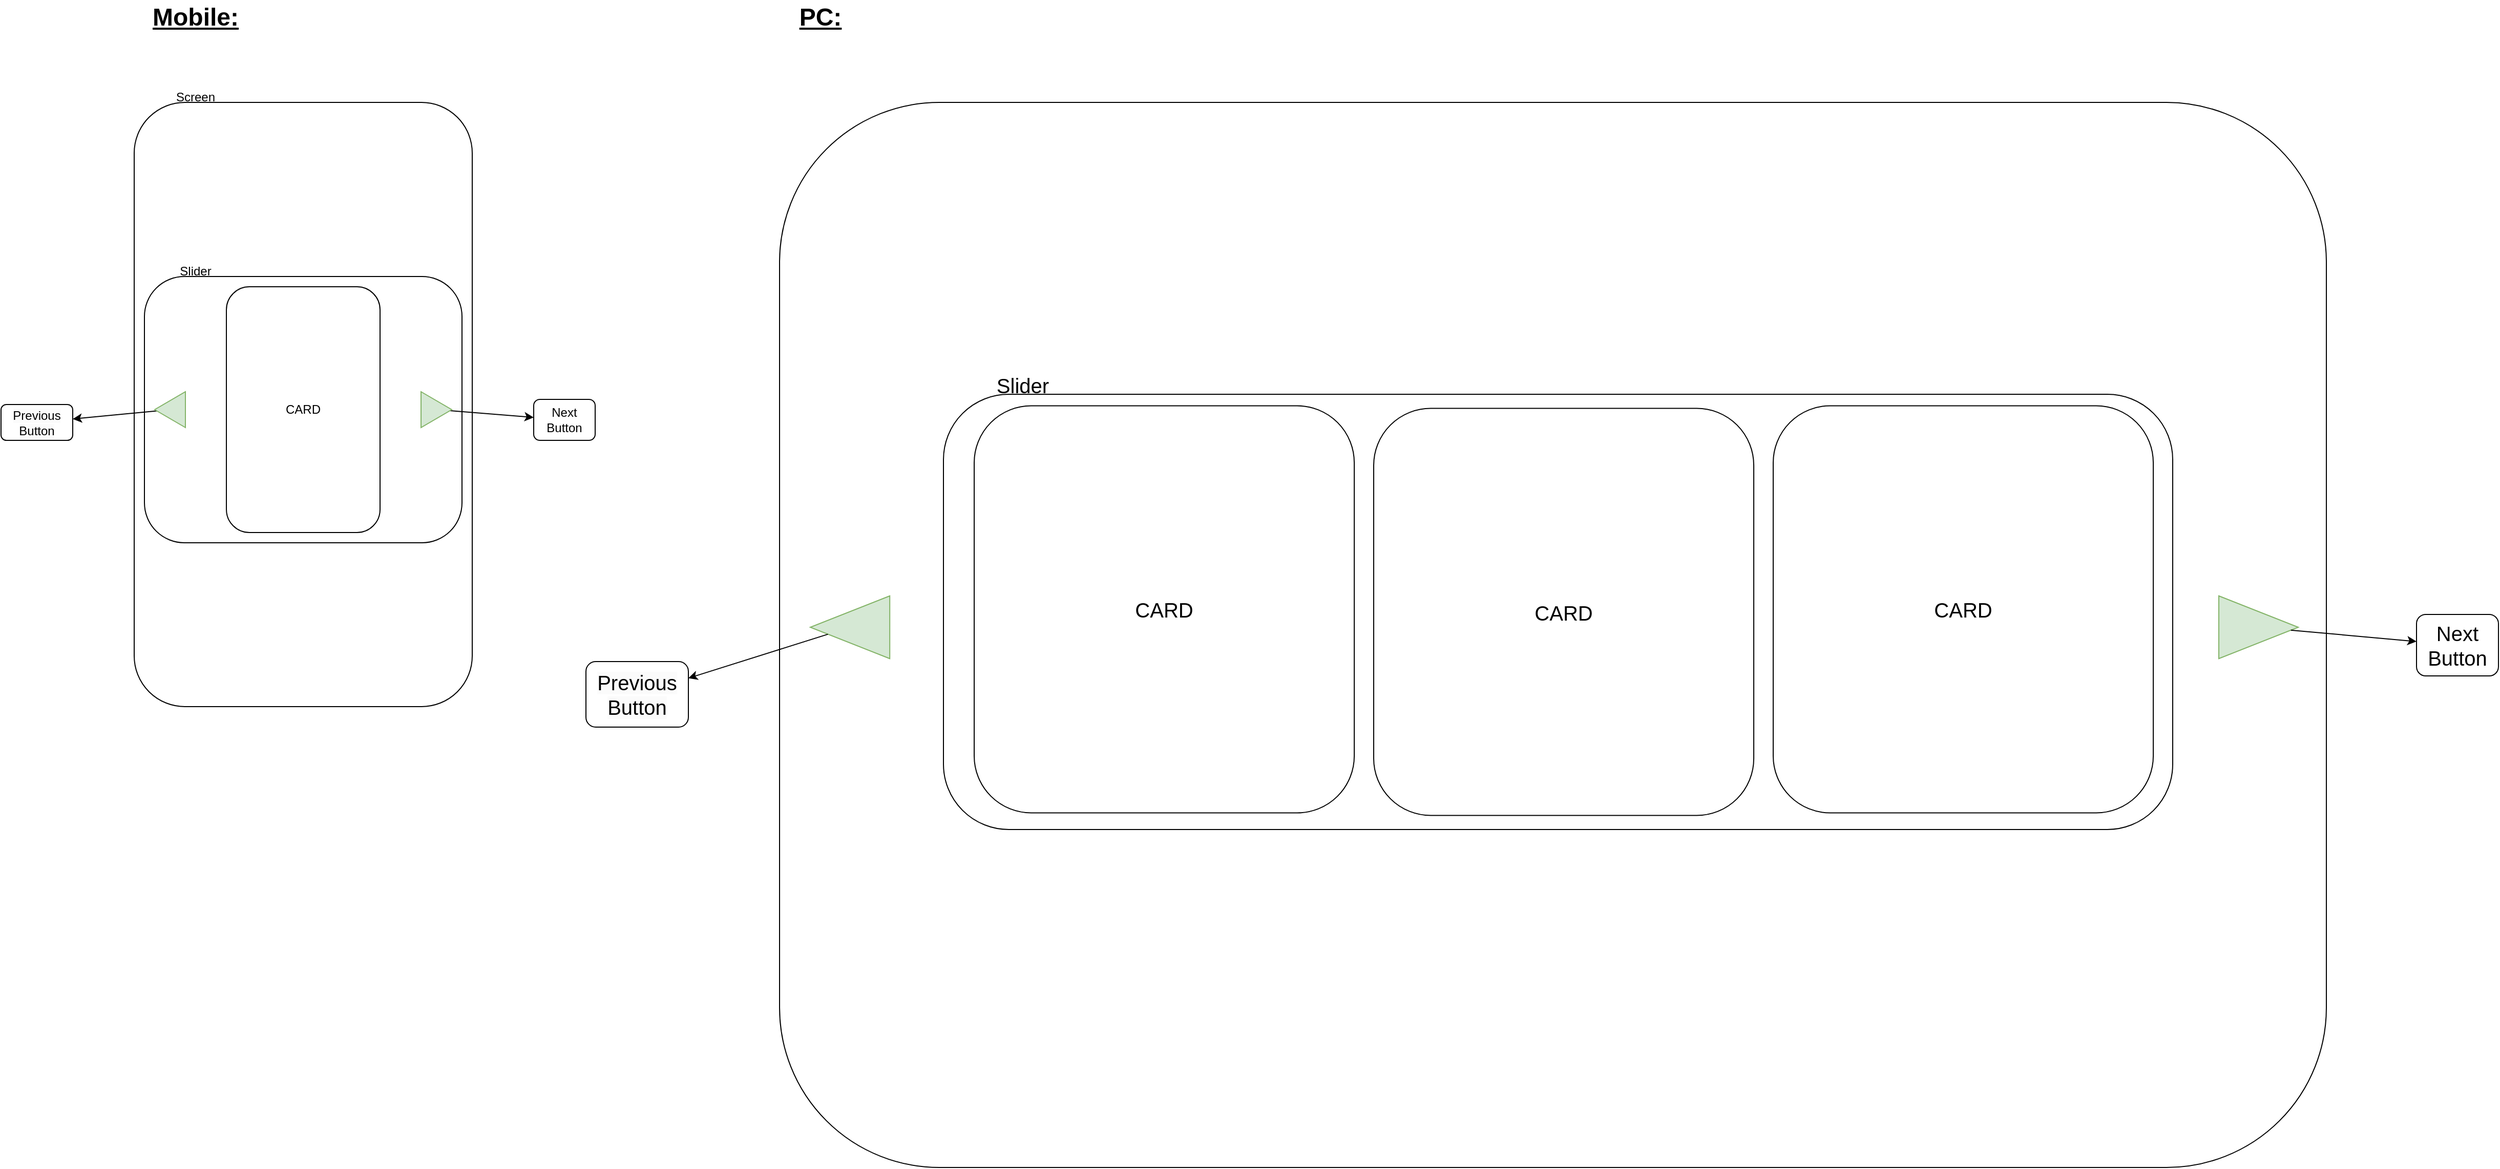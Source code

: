 <mxfile>
    <diagram id="KSOaeEeUZDqUTSTcDccj" name="Slider-Planning">
        <mxGraphModel dx="3770" dy="2508" grid="1" gridSize="10" guides="1" tooltips="1" connect="1" arrows="1" fold="1" page="1" pageScale="1" pageWidth="850" pageHeight="1100" math="0" shadow="0">
            <root>
                <mxCell id="0"/>
                <mxCell id="1" parent="0"/>
                <mxCell id="2" value="" style="rounded=1;whiteSpace=wrap;html=1;" vertex="1" parent="1">
                    <mxGeometry x="90" y="-360" width="330" height="590" as="geometry"/>
                </mxCell>
                <mxCell id="18" value="Screen" style="text;html=1;align=center;verticalAlign=middle;whiteSpace=wrap;rounded=0;" vertex="1" parent="1">
                    <mxGeometry x="120" y="-380" width="60" height="30" as="geometry"/>
                </mxCell>
                <mxCell id="19" value="&lt;h1 style=&quot;margin-top: 0px;&quot;&gt;Mobile:&lt;/h1&gt;" style="text;html=1;whiteSpace=wrap;overflow=hidden;rounded=0;align=center;verticalAlign=middle;labelBorderColor=none;fontStyle=4" vertex="1" parent="1">
                    <mxGeometry x="95" y="-460" width="110" height="30" as="geometry"/>
                </mxCell>
                <mxCell id="21" value="&lt;h1 style=&quot;margin-top: 0px;&quot;&gt;PC:&lt;/h1&gt;" style="text;html=1;whiteSpace=wrap;overflow=hidden;rounded=0;align=center;verticalAlign=middle;labelBorderColor=none;fontStyle=4" vertex="1" parent="1">
                    <mxGeometry x="730" y="-460" width="60" height="30" as="geometry"/>
                </mxCell>
                <mxCell id="22" value="" style="rounded=1;whiteSpace=wrap;html=1;" vertex="1" parent="1">
                    <mxGeometry x="720" y="-360" width="1510" height="1040" as="geometry"/>
                </mxCell>
                <mxCell id="31" value="" style="group" vertex="1" connectable="0" parent="1">
                    <mxGeometry x="-40" y="-210" width="580" height="280" as="geometry"/>
                </mxCell>
                <mxCell id="3" value="" style="rounded=1;whiteSpace=wrap;html=1;" vertex="1" parent="31">
                    <mxGeometry x="140" y="20" width="310" height="260" as="geometry"/>
                </mxCell>
                <mxCell id="15" value="" style="edgeStyle=none;html=1;" edge="1" parent="31" source="4" target="14">
                    <mxGeometry relative="1" as="geometry"/>
                </mxCell>
                <mxCell id="4" value="" style="triangle;whiteSpace=wrap;html=1;fillColor=#d5e8d4;strokeColor=#82b366;" vertex="1" parent="31">
                    <mxGeometry x="410" y="132.5" width="30" height="35" as="geometry"/>
                </mxCell>
                <mxCell id="17" value="" style="edgeStyle=none;html=1;" edge="1" parent="31" source="6" target="16">
                    <mxGeometry relative="1" as="geometry"/>
                </mxCell>
                <mxCell id="6" value="" style="triangle;whiteSpace=wrap;html=1;rotation=-180;fillColor=#d5e8d4;strokeColor=#82b366;" vertex="1" parent="31">
                    <mxGeometry x="150" y="132.5" width="30" height="35" as="geometry"/>
                </mxCell>
                <mxCell id="8" value="CARD" style="rounded=1;whiteSpace=wrap;html=1;" vertex="1" parent="31">
                    <mxGeometry x="220" y="30" width="150" height="240" as="geometry"/>
                </mxCell>
                <mxCell id="9" value="Slider" style="text;html=1;align=center;verticalAlign=middle;whiteSpace=wrap;rounded=0;" vertex="1" parent="31">
                    <mxGeometry x="160" width="60" height="30" as="geometry"/>
                </mxCell>
                <mxCell id="14" value="Next&lt;div&gt;Button&lt;/div&gt;" style="rounded=1;whiteSpace=wrap;html=1;fillColor=none;strokeColor=#000000;" vertex="1" parent="31">
                    <mxGeometry x="520" y="140" width="60" height="40" as="geometry"/>
                </mxCell>
                <mxCell id="16" value="&lt;br&gt;&lt;span style=&quot;color: rgb(0, 0, 0); font-family: Helvetica; font-size: 12px; font-style: normal; font-variant-ligatures: normal; font-variant-caps: normal; font-weight: 400; letter-spacing: normal; orphans: 2; text-align: center; text-indent: 0px; text-transform: none; widows: 2; word-spacing: 0px; -webkit-text-stroke-width: 0px; white-space: normal; background-color: rgb(251, 251, 251); text-decoration-thickness: initial; text-decoration-style: initial; text-decoration-color: initial; float: none; display: inline !important;&quot;&gt;Previous&lt;/span&gt;&lt;div&gt;&lt;span style=&quot;color: rgb(0, 0, 0); font-family: Helvetica; font-size: 12px; font-style: normal; font-variant-ligatures: normal; font-variant-caps: normal; font-weight: 400; letter-spacing: normal; orphans: 2; text-align: center; text-indent: 0px; text-transform: none; widows: 2; word-spacing: 0px; -webkit-text-stroke-width: 0px; white-space: normal; background-color: rgb(251, 251, 251); text-decoration-thickness: initial; text-decoration-style: initial; text-decoration-color: initial; float: none; display: inline !important;&quot;&gt;Button&lt;/span&gt;&lt;br&gt;&lt;br&gt;&lt;/div&gt;" style="rounded=1;whiteSpace=wrap;html=1;fillColor=none;strokeColor=#000000;" vertex="1" parent="31">
                    <mxGeometry y="145" width="70" height="35" as="geometry"/>
                </mxCell>
                <mxCell id="32" value="" style="group" vertex="1" connectable="0" parent="1">
                    <mxGeometry x="720" y="-110" width="1500" height="490" as="geometry"/>
                </mxCell>
                <mxCell id="33" value="" style="rounded=1;whiteSpace=wrap;html=1;" vertex="1" parent="32">
                    <mxGeometry x="160" y="35" width="1200" height="425" as="geometry"/>
                </mxCell>
                <mxCell id="35" value="" style="triangle;whiteSpace=wrap;html=1;fillColor=#d5e8d4;strokeColor=#82b366;" vertex="1" parent="32">
                    <mxGeometry x="1405.005" y="231.875" width="77.586" height="61.25" as="geometry"/>
                </mxCell>
                <mxCell id="37" value="" style="triangle;whiteSpace=wrap;html=1;rotation=-180;fillColor=#d5e8d4;strokeColor=#82b366;" vertex="1" parent="32">
                    <mxGeometry x="30.001" y="231.875" width="77.586" height="61.25" as="geometry"/>
                </mxCell>
                <mxCell id="38" value="CARD" style="rounded=1;whiteSpace=wrap;html=1;fontSize=20;" vertex="1" parent="32">
                    <mxGeometry x="580" y="48.75" width="371.03" height="397.5" as="geometry"/>
                </mxCell>
                <mxCell id="39" value="&lt;font&gt;Slider&lt;/font&gt;" style="text;html=1;align=center;verticalAlign=middle;whiteSpace=wrap;rounded=0;fontSize=20;" vertex="1" parent="32">
                    <mxGeometry x="160.003" width="155.172" height="52.5" as="geometry"/>
                </mxCell>
                <mxCell id="53" value="CARD" style="rounded=1;whiteSpace=wrap;html=1;fontSize=20;" vertex="1" parent="32">
                    <mxGeometry x="970" y="46.25" width="371.03" height="397.5" as="geometry"/>
                </mxCell>
                <mxCell id="54" value="&lt;font&gt;CARD&lt;/font&gt;" style="rounded=1;whiteSpace=wrap;html=1;fontSize=20;" vertex="1" parent="32">
                    <mxGeometry x="190" y="46.25" width="371.03" height="397.5" as="geometry"/>
                </mxCell>
                <mxCell id="41" value="&lt;br&gt;&lt;span style=&quot;color: rgb(0, 0, 0); font-family: Helvetica; font-style: normal; font-variant-ligatures: normal; font-variant-caps: normal; font-weight: 400; letter-spacing: normal; orphans: 2; text-align: center; text-indent: 0px; text-transform: none; widows: 2; word-spacing: 0px; -webkit-text-stroke-width: 0px; white-space: normal; background-color: rgb(251, 251, 251); text-decoration-thickness: initial; text-decoration-style: initial; text-decoration-color: initial; float: none; display: inline !important;&quot;&gt;Previous&lt;/span&gt;&lt;div&gt;&lt;span style=&quot;color: rgb(0, 0, 0); font-family: Helvetica; font-style: normal; font-variant-ligatures: normal; font-variant-caps: normal; font-weight: 400; letter-spacing: normal; orphans: 2; text-align: center; text-indent: 0px; text-transform: none; widows: 2; word-spacing: 0px; -webkit-text-stroke-width: 0px; white-space: normal; background-color: rgb(251, 251, 251); text-decoration-thickness: initial; text-decoration-style: initial; text-decoration-color: initial; float: none; display: inline !important;&quot;&gt;Button&lt;/span&gt;&lt;br&gt;&lt;br&gt;&lt;/div&gt;" style="rounded=1;whiteSpace=wrap;html=1;fillColor=none;strokeColor=#000000;fontSize=20;" vertex="1" parent="1">
                    <mxGeometry x="531" y="186" width="100" height="64" as="geometry"/>
                </mxCell>
                <mxCell id="36" value="" style="edgeStyle=none;html=1;" edge="1" parent="1" source="37" target="41">
                    <mxGeometry relative="1" as="geometry"/>
                </mxCell>
                <mxCell id="40" value="Next&lt;div&gt;Button&lt;/div&gt;" style="rounded=1;whiteSpace=wrap;html=1;fillColor=none;strokeColor=#000000;fontSize=20;" vertex="1" parent="1">
                    <mxGeometry x="2317.998" y="140.0" width="80" height="60" as="geometry"/>
                </mxCell>
                <mxCell id="34" value="" style="edgeStyle=none;html=1;" edge="1" parent="1" source="35" target="40">
                    <mxGeometry relative="1" as="geometry"/>
                </mxCell>
            </root>
        </mxGraphModel>
    </diagram>
</mxfile>